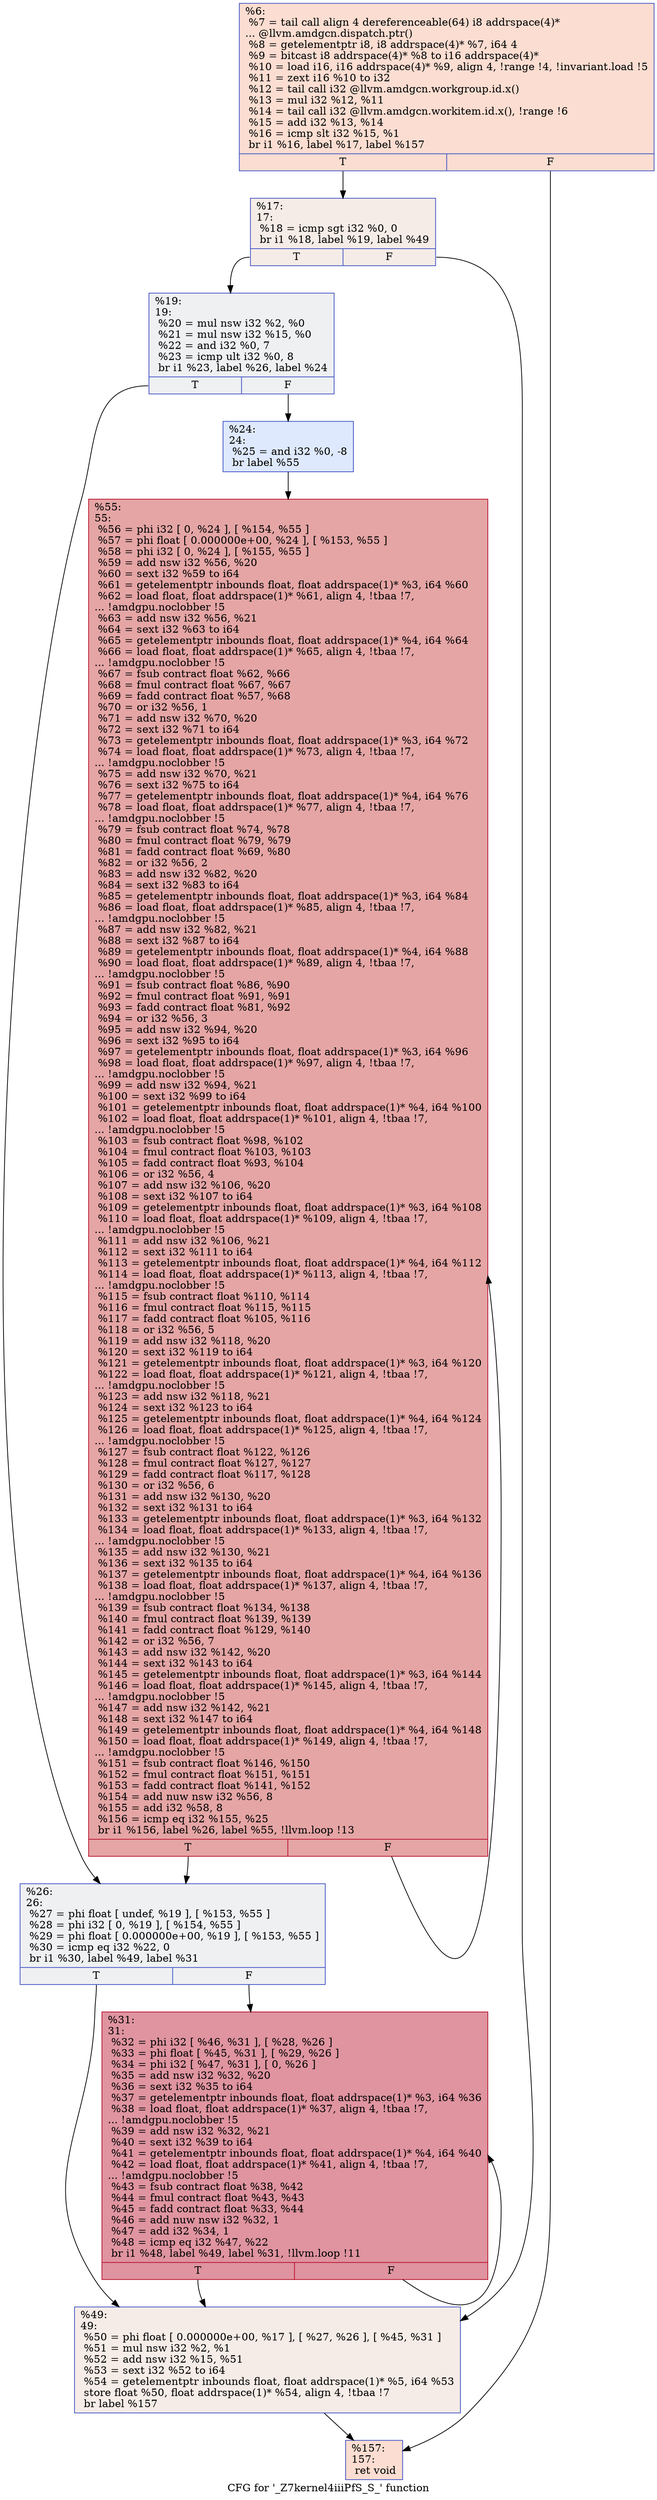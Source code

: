 digraph "CFG for '_Z7kernel4iiiPfS_S_' function" {
	label="CFG for '_Z7kernel4iiiPfS_S_' function";

	Node0x4606a90 [shape=record,color="#3d50c3ff", style=filled, fillcolor="#f7b39670",label="{%6:\l  %7 = tail call align 4 dereferenceable(64) i8 addrspace(4)*\l... @llvm.amdgcn.dispatch.ptr()\l  %8 = getelementptr i8, i8 addrspace(4)* %7, i64 4\l  %9 = bitcast i8 addrspace(4)* %8 to i16 addrspace(4)*\l  %10 = load i16, i16 addrspace(4)* %9, align 4, !range !4, !invariant.load !5\l  %11 = zext i16 %10 to i32\l  %12 = tail call i32 @llvm.amdgcn.workgroup.id.x()\l  %13 = mul i32 %12, %11\l  %14 = tail call i32 @llvm.amdgcn.workitem.id.x(), !range !6\l  %15 = add i32 %13, %14\l  %16 = icmp slt i32 %15, %1\l  br i1 %16, label %17, label %157\l|{<s0>T|<s1>F}}"];
	Node0x4606a90:s0 -> Node0x4607370;
	Node0x4606a90:s1 -> Node0x4608a60;
	Node0x4607370 [shape=record,color="#3d50c3ff", style=filled, fillcolor="#ead5c970",label="{%17:\l17:                                               \l  %18 = icmp sgt i32 %0, 0\l  br i1 %18, label %19, label %49\l|{<s0>T|<s1>F}}"];
	Node0x4607370:s0 -> Node0x4608c30;
	Node0x4607370:s1 -> Node0x4608c80;
	Node0x4608c30 [shape=record,color="#3d50c3ff", style=filled, fillcolor="#d9dce170",label="{%19:\l19:                                               \l  %20 = mul nsw i32 %2, %0\l  %21 = mul nsw i32 %15, %0\l  %22 = and i32 %0, 7\l  %23 = icmp ult i32 %0, 8\l  br i1 %23, label %26, label %24\l|{<s0>T|<s1>F}}"];
	Node0x4608c30:s0 -> Node0x4609060;
	Node0x4608c30:s1 -> Node0x46090b0;
	Node0x46090b0 [shape=record,color="#3d50c3ff", style=filled, fillcolor="#b5cdfa70",label="{%24:\l24:                                               \l  %25 = and i32 %0, -8\l  br label %55\l}"];
	Node0x46090b0 -> Node0x46092b0;
	Node0x4609060 [shape=record,color="#3d50c3ff", style=filled, fillcolor="#d9dce170",label="{%26:\l26:                                               \l  %27 = phi float [ undef, %19 ], [ %153, %55 ]\l  %28 = phi i32 [ 0, %19 ], [ %154, %55 ]\l  %29 = phi float [ 0.000000e+00, %19 ], [ %153, %55 ]\l  %30 = icmp eq i32 %22, 0\l  br i1 %30, label %49, label %31\l|{<s0>T|<s1>F}}"];
	Node0x4609060:s0 -> Node0x4608c80;
	Node0x4609060:s1 -> Node0x460a520;
	Node0x460a520 [shape=record,color="#b70d28ff", style=filled, fillcolor="#b70d2870",label="{%31:\l31:                                               \l  %32 = phi i32 [ %46, %31 ], [ %28, %26 ]\l  %33 = phi float [ %45, %31 ], [ %29, %26 ]\l  %34 = phi i32 [ %47, %31 ], [ 0, %26 ]\l  %35 = add nsw i32 %32, %20\l  %36 = sext i32 %35 to i64\l  %37 = getelementptr inbounds float, float addrspace(1)* %3, i64 %36\l  %38 = load float, float addrspace(1)* %37, align 4, !tbaa !7,\l... !amdgpu.noclobber !5\l  %39 = add nsw i32 %32, %21\l  %40 = sext i32 %39 to i64\l  %41 = getelementptr inbounds float, float addrspace(1)* %4, i64 %40\l  %42 = load float, float addrspace(1)* %41, align 4, !tbaa !7,\l... !amdgpu.noclobber !5\l  %43 = fsub contract float %38, %42\l  %44 = fmul contract float %43, %43\l  %45 = fadd contract float %33, %44\l  %46 = add nuw nsw i32 %32, 1\l  %47 = add i32 %34, 1\l  %48 = icmp eq i32 %47, %22\l  br i1 %48, label %49, label %31, !llvm.loop !11\l|{<s0>T|<s1>F}}"];
	Node0x460a520:s0 -> Node0x4608c80;
	Node0x460a520:s1 -> Node0x460a520;
	Node0x4608c80 [shape=record,color="#3d50c3ff", style=filled, fillcolor="#ead5c970",label="{%49:\l49:                                               \l  %50 = phi float [ 0.000000e+00, %17 ], [ %27, %26 ], [ %45, %31 ]\l  %51 = mul nsw i32 %2, %1\l  %52 = add nsw i32 %15, %51\l  %53 = sext i32 %52 to i64\l  %54 = getelementptr inbounds float, float addrspace(1)* %5, i64 %53\l  store float %50, float addrspace(1)* %54, align 4, !tbaa !7\l  br label %157\l}"];
	Node0x4608c80 -> Node0x4608a60;
	Node0x46092b0 [shape=record,color="#b70d28ff", style=filled, fillcolor="#c5333470",label="{%55:\l55:                                               \l  %56 = phi i32 [ 0, %24 ], [ %154, %55 ]\l  %57 = phi float [ 0.000000e+00, %24 ], [ %153, %55 ]\l  %58 = phi i32 [ 0, %24 ], [ %155, %55 ]\l  %59 = add nsw i32 %56, %20\l  %60 = sext i32 %59 to i64\l  %61 = getelementptr inbounds float, float addrspace(1)* %3, i64 %60\l  %62 = load float, float addrspace(1)* %61, align 4, !tbaa !7,\l... !amdgpu.noclobber !5\l  %63 = add nsw i32 %56, %21\l  %64 = sext i32 %63 to i64\l  %65 = getelementptr inbounds float, float addrspace(1)* %4, i64 %64\l  %66 = load float, float addrspace(1)* %65, align 4, !tbaa !7,\l... !amdgpu.noclobber !5\l  %67 = fsub contract float %62, %66\l  %68 = fmul contract float %67, %67\l  %69 = fadd contract float %57, %68\l  %70 = or i32 %56, 1\l  %71 = add nsw i32 %70, %20\l  %72 = sext i32 %71 to i64\l  %73 = getelementptr inbounds float, float addrspace(1)* %3, i64 %72\l  %74 = load float, float addrspace(1)* %73, align 4, !tbaa !7,\l... !amdgpu.noclobber !5\l  %75 = add nsw i32 %70, %21\l  %76 = sext i32 %75 to i64\l  %77 = getelementptr inbounds float, float addrspace(1)* %4, i64 %76\l  %78 = load float, float addrspace(1)* %77, align 4, !tbaa !7,\l... !amdgpu.noclobber !5\l  %79 = fsub contract float %74, %78\l  %80 = fmul contract float %79, %79\l  %81 = fadd contract float %69, %80\l  %82 = or i32 %56, 2\l  %83 = add nsw i32 %82, %20\l  %84 = sext i32 %83 to i64\l  %85 = getelementptr inbounds float, float addrspace(1)* %3, i64 %84\l  %86 = load float, float addrspace(1)* %85, align 4, !tbaa !7,\l... !amdgpu.noclobber !5\l  %87 = add nsw i32 %82, %21\l  %88 = sext i32 %87 to i64\l  %89 = getelementptr inbounds float, float addrspace(1)* %4, i64 %88\l  %90 = load float, float addrspace(1)* %89, align 4, !tbaa !7,\l... !amdgpu.noclobber !5\l  %91 = fsub contract float %86, %90\l  %92 = fmul contract float %91, %91\l  %93 = fadd contract float %81, %92\l  %94 = or i32 %56, 3\l  %95 = add nsw i32 %94, %20\l  %96 = sext i32 %95 to i64\l  %97 = getelementptr inbounds float, float addrspace(1)* %3, i64 %96\l  %98 = load float, float addrspace(1)* %97, align 4, !tbaa !7,\l... !amdgpu.noclobber !5\l  %99 = add nsw i32 %94, %21\l  %100 = sext i32 %99 to i64\l  %101 = getelementptr inbounds float, float addrspace(1)* %4, i64 %100\l  %102 = load float, float addrspace(1)* %101, align 4, !tbaa !7,\l... !amdgpu.noclobber !5\l  %103 = fsub contract float %98, %102\l  %104 = fmul contract float %103, %103\l  %105 = fadd contract float %93, %104\l  %106 = or i32 %56, 4\l  %107 = add nsw i32 %106, %20\l  %108 = sext i32 %107 to i64\l  %109 = getelementptr inbounds float, float addrspace(1)* %3, i64 %108\l  %110 = load float, float addrspace(1)* %109, align 4, !tbaa !7,\l... !amdgpu.noclobber !5\l  %111 = add nsw i32 %106, %21\l  %112 = sext i32 %111 to i64\l  %113 = getelementptr inbounds float, float addrspace(1)* %4, i64 %112\l  %114 = load float, float addrspace(1)* %113, align 4, !tbaa !7,\l... !amdgpu.noclobber !5\l  %115 = fsub contract float %110, %114\l  %116 = fmul contract float %115, %115\l  %117 = fadd contract float %105, %116\l  %118 = or i32 %56, 5\l  %119 = add nsw i32 %118, %20\l  %120 = sext i32 %119 to i64\l  %121 = getelementptr inbounds float, float addrspace(1)* %3, i64 %120\l  %122 = load float, float addrspace(1)* %121, align 4, !tbaa !7,\l... !amdgpu.noclobber !5\l  %123 = add nsw i32 %118, %21\l  %124 = sext i32 %123 to i64\l  %125 = getelementptr inbounds float, float addrspace(1)* %4, i64 %124\l  %126 = load float, float addrspace(1)* %125, align 4, !tbaa !7,\l... !amdgpu.noclobber !5\l  %127 = fsub contract float %122, %126\l  %128 = fmul contract float %127, %127\l  %129 = fadd contract float %117, %128\l  %130 = or i32 %56, 6\l  %131 = add nsw i32 %130, %20\l  %132 = sext i32 %131 to i64\l  %133 = getelementptr inbounds float, float addrspace(1)* %3, i64 %132\l  %134 = load float, float addrspace(1)* %133, align 4, !tbaa !7,\l... !amdgpu.noclobber !5\l  %135 = add nsw i32 %130, %21\l  %136 = sext i32 %135 to i64\l  %137 = getelementptr inbounds float, float addrspace(1)* %4, i64 %136\l  %138 = load float, float addrspace(1)* %137, align 4, !tbaa !7,\l... !amdgpu.noclobber !5\l  %139 = fsub contract float %134, %138\l  %140 = fmul contract float %139, %139\l  %141 = fadd contract float %129, %140\l  %142 = or i32 %56, 7\l  %143 = add nsw i32 %142, %20\l  %144 = sext i32 %143 to i64\l  %145 = getelementptr inbounds float, float addrspace(1)* %3, i64 %144\l  %146 = load float, float addrspace(1)* %145, align 4, !tbaa !7,\l... !amdgpu.noclobber !5\l  %147 = add nsw i32 %142, %21\l  %148 = sext i32 %147 to i64\l  %149 = getelementptr inbounds float, float addrspace(1)* %4, i64 %148\l  %150 = load float, float addrspace(1)* %149, align 4, !tbaa !7,\l... !amdgpu.noclobber !5\l  %151 = fsub contract float %146, %150\l  %152 = fmul contract float %151, %151\l  %153 = fadd contract float %141, %152\l  %154 = add nuw nsw i32 %56, 8\l  %155 = add i32 %58, 8\l  %156 = icmp eq i32 %155, %25\l  br i1 %156, label %26, label %55, !llvm.loop !13\l|{<s0>T|<s1>F}}"];
	Node0x46092b0:s0 -> Node0x4609060;
	Node0x46092b0:s1 -> Node0x46092b0;
	Node0x4608a60 [shape=record,color="#3d50c3ff", style=filled, fillcolor="#f7b39670",label="{%157:\l157:                                              \l  ret void\l}"];
}
